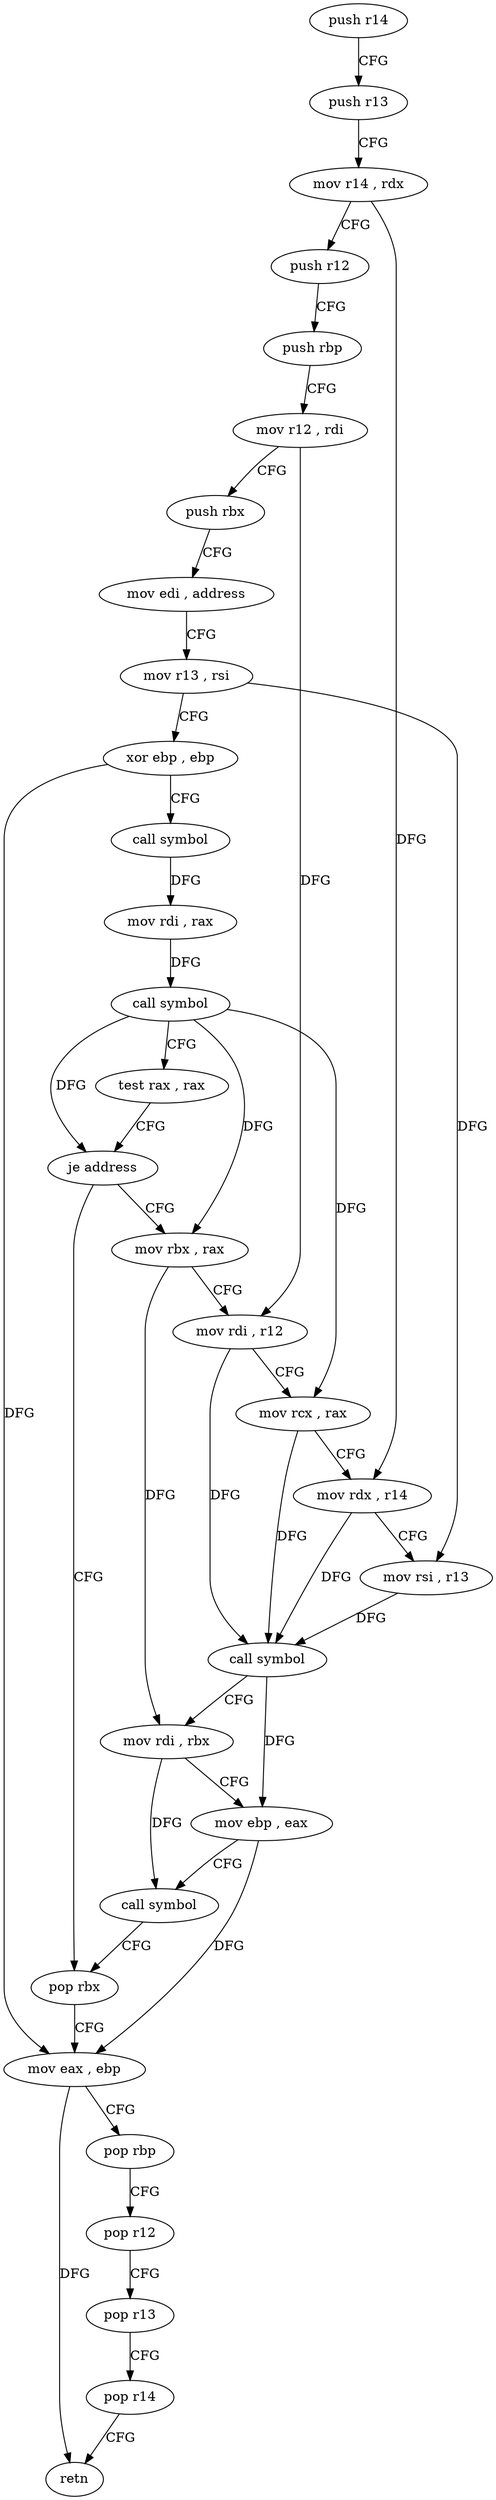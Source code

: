 digraph "func" {
"4314224" [label = "push r14" ]
"4314226" [label = "push r13" ]
"4314228" [label = "mov r14 , rdx" ]
"4314231" [label = "push r12" ]
"4314233" [label = "push rbp" ]
"4314234" [label = "mov r12 , rdi" ]
"4314237" [label = "push rbx" ]
"4314238" [label = "mov edi , address" ]
"4314243" [label = "mov r13 , rsi" ]
"4314246" [label = "xor ebp , ebp" ]
"4314248" [label = "call symbol" ]
"4314253" [label = "mov rdi , rax" ]
"4314256" [label = "call symbol" ]
"4314261" [label = "test rax , rax" ]
"4314264" [label = "je address" ]
"4314296" [label = "pop rbx" ]
"4314266" [label = "mov rbx , rax" ]
"4314297" [label = "mov eax , ebp" ]
"4314299" [label = "pop rbp" ]
"4314300" [label = "pop r12" ]
"4314302" [label = "pop r13" ]
"4314304" [label = "pop r14" ]
"4314306" [label = "retn" ]
"4314269" [label = "mov rdi , r12" ]
"4314272" [label = "mov rcx , rax" ]
"4314275" [label = "mov rdx , r14" ]
"4314278" [label = "mov rsi , r13" ]
"4314281" [label = "call symbol" ]
"4314286" [label = "mov rdi , rbx" ]
"4314289" [label = "mov ebp , eax" ]
"4314291" [label = "call symbol" ]
"4314224" -> "4314226" [ label = "CFG" ]
"4314226" -> "4314228" [ label = "CFG" ]
"4314228" -> "4314231" [ label = "CFG" ]
"4314228" -> "4314275" [ label = "DFG" ]
"4314231" -> "4314233" [ label = "CFG" ]
"4314233" -> "4314234" [ label = "CFG" ]
"4314234" -> "4314237" [ label = "CFG" ]
"4314234" -> "4314269" [ label = "DFG" ]
"4314237" -> "4314238" [ label = "CFG" ]
"4314238" -> "4314243" [ label = "CFG" ]
"4314243" -> "4314246" [ label = "CFG" ]
"4314243" -> "4314278" [ label = "DFG" ]
"4314246" -> "4314248" [ label = "CFG" ]
"4314246" -> "4314297" [ label = "DFG" ]
"4314248" -> "4314253" [ label = "DFG" ]
"4314253" -> "4314256" [ label = "DFG" ]
"4314256" -> "4314261" [ label = "CFG" ]
"4314256" -> "4314264" [ label = "DFG" ]
"4314256" -> "4314266" [ label = "DFG" ]
"4314256" -> "4314272" [ label = "DFG" ]
"4314261" -> "4314264" [ label = "CFG" ]
"4314264" -> "4314296" [ label = "CFG" ]
"4314264" -> "4314266" [ label = "CFG" ]
"4314296" -> "4314297" [ label = "CFG" ]
"4314266" -> "4314269" [ label = "CFG" ]
"4314266" -> "4314286" [ label = "DFG" ]
"4314297" -> "4314299" [ label = "CFG" ]
"4314297" -> "4314306" [ label = "DFG" ]
"4314299" -> "4314300" [ label = "CFG" ]
"4314300" -> "4314302" [ label = "CFG" ]
"4314302" -> "4314304" [ label = "CFG" ]
"4314304" -> "4314306" [ label = "CFG" ]
"4314269" -> "4314272" [ label = "CFG" ]
"4314269" -> "4314281" [ label = "DFG" ]
"4314272" -> "4314275" [ label = "CFG" ]
"4314272" -> "4314281" [ label = "DFG" ]
"4314275" -> "4314278" [ label = "CFG" ]
"4314275" -> "4314281" [ label = "DFG" ]
"4314278" -> "4314281" [ label = "DFG" ]
"4314281" -> "4314286" [ label = "CFG" ]
"4314281" -> "4314289" [ label = "DFG" ]
"4314286" -> "4314289" [ label = "CFG" ]
"4314286" -> "4314291" [ label = "DFG" ]
"4314289" -> "4314291" [ label = "CFG" ]
"4314289" -> "4314297" [ label = "DFG" ]
"4314291" -> "4314296" [ label = "CFG" ]
}
